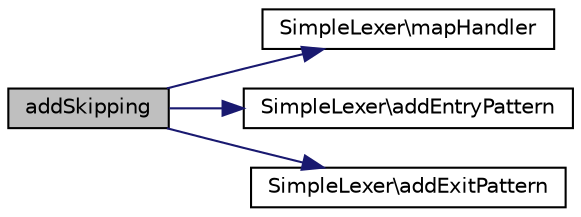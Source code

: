 digraph "addSkipping"
{
  edge [fontname="Helvetica",fontsize="10",labelfontname="Helvetica",labelfontsize="10"];
  node [fontname="Helvetica",fontsize="10",shape=record];
  rankdir="LR";
  Node1 [label="addSkipping",height=0.2,width=0.4,color="black", fillcolor="grey75", style="filled" fontcolor="black"];
  Node1 -> Node2 [color="midnightblue",fontsize="10",style="solid",fontname="Helvetica"];
  Node2 [label="SimpleLexer\\mapHandler",height=0.2,width=0.4,color="black", fillcolor="white", style="filled",URL="$class_simple_lexer.html#a4225a016771148346e06f31c47602f3f"];
  Node1 -> Node3 [color="midnightblue",fontsize="10",style="solid",fontname="Helvetica"];
  Node3 [label="SimpleLexer\\addEntryPattern",height=0.2,width=0.4,color="black", fillcolor="white", style="filled",URL="$class_simple_lexer.html#a6296fbbff0b552be276fadc409a739b4"];
  Node1 -> Node4 [color="midnightblue",fontsize="10",style="solid",fontname="Helvetica"];
  Node4 [label="SimpleLexer\\addExitPattern",height=0.2,width=0.4,color="black", fillcolor="white", style="filled",URL="$class_simple_lexer.html#a32731653da49f9c58ccf23f9a454181e"];
}
